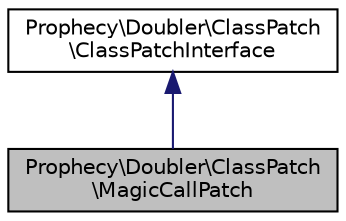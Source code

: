 digraph "Prophecy\Doubler\ClassPatch\MagicCallPatch"
{
  edge [fontname="Helvetica",fontsize="10",labelfontname="Helvetica",labelfontsize="10"];
  node [fontname="Helvetica",fontsize="10",shape=record];
  Node2 [label="Prophecy\\Doubler\\ClassPatch\l\\MagicCallPatch",height=0.2,width=0.4,color="black", fillcolor="grey75", style="filled", fontcolor="black"];
  Node3 -> Node2 [dir="back",color="midnightblue",fontsize="10",style="solid",fontname="Helvetica"];
  Node3 [label="Prophecy\\Doubler\\ClassPatch\l\\ClassPatchInterface",height=0.2,width=0.4,color="black", fillcolor="white", style="filled",URL="$interfaceProphecy_1_1Doubler_1_1ClassPatch_1_1ClassPatchInterface.html"];
}
